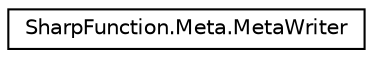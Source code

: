 digraph "Graphical Class Hierarchy"
{
 // LATEX_PDF_SIZE
  edge [fontname="Helvetica",fontsize="10",labelfontname="Helvetica",labelfontsize="10"];
  node [fontname="Helvetica",fontsize="10",shape=record];
  rankdir="LR";
  Node0 [label="SharpFunction.Meta.MetaWriter",height=0.2,width=0.4,color="black", fillcolor="white", style="filled",URL="$class_sharp_function_1_1_meta_1_1_meta_writer.html",tooltip="Class required for writing .sfmeta files"];
}
